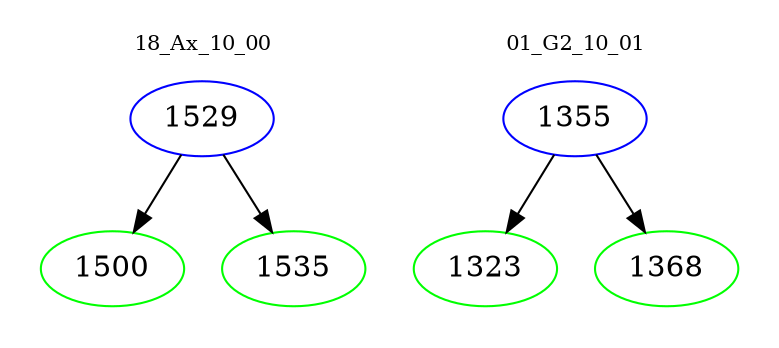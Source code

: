 digraph{
subgraph cluster_0 {
color = white
label = "18_Ax_10_00";
fontsize=10;
T0_1529 [label="1529", color="blue"]
T0_1529 -> T0_1500 [color="black"]
T0_1500 [label="1500", color="green"]
T0_1529 -> T0_1535 [color="black"]
T0_1535 [label="1535", color="green"]
}
subgraph cluster_1 {
color = white
label = "01_G2_10_01";
fontsize=10;
T1_1355 [label="1355", color="blue"]
T1_1355 -> T1_1323 [color="black"]
T1_1323 [label="1323", color="green"]
T1_1355 -> T1_1368 [color="black"]
T1_1368 [label="1368", color="green"]
}
}
